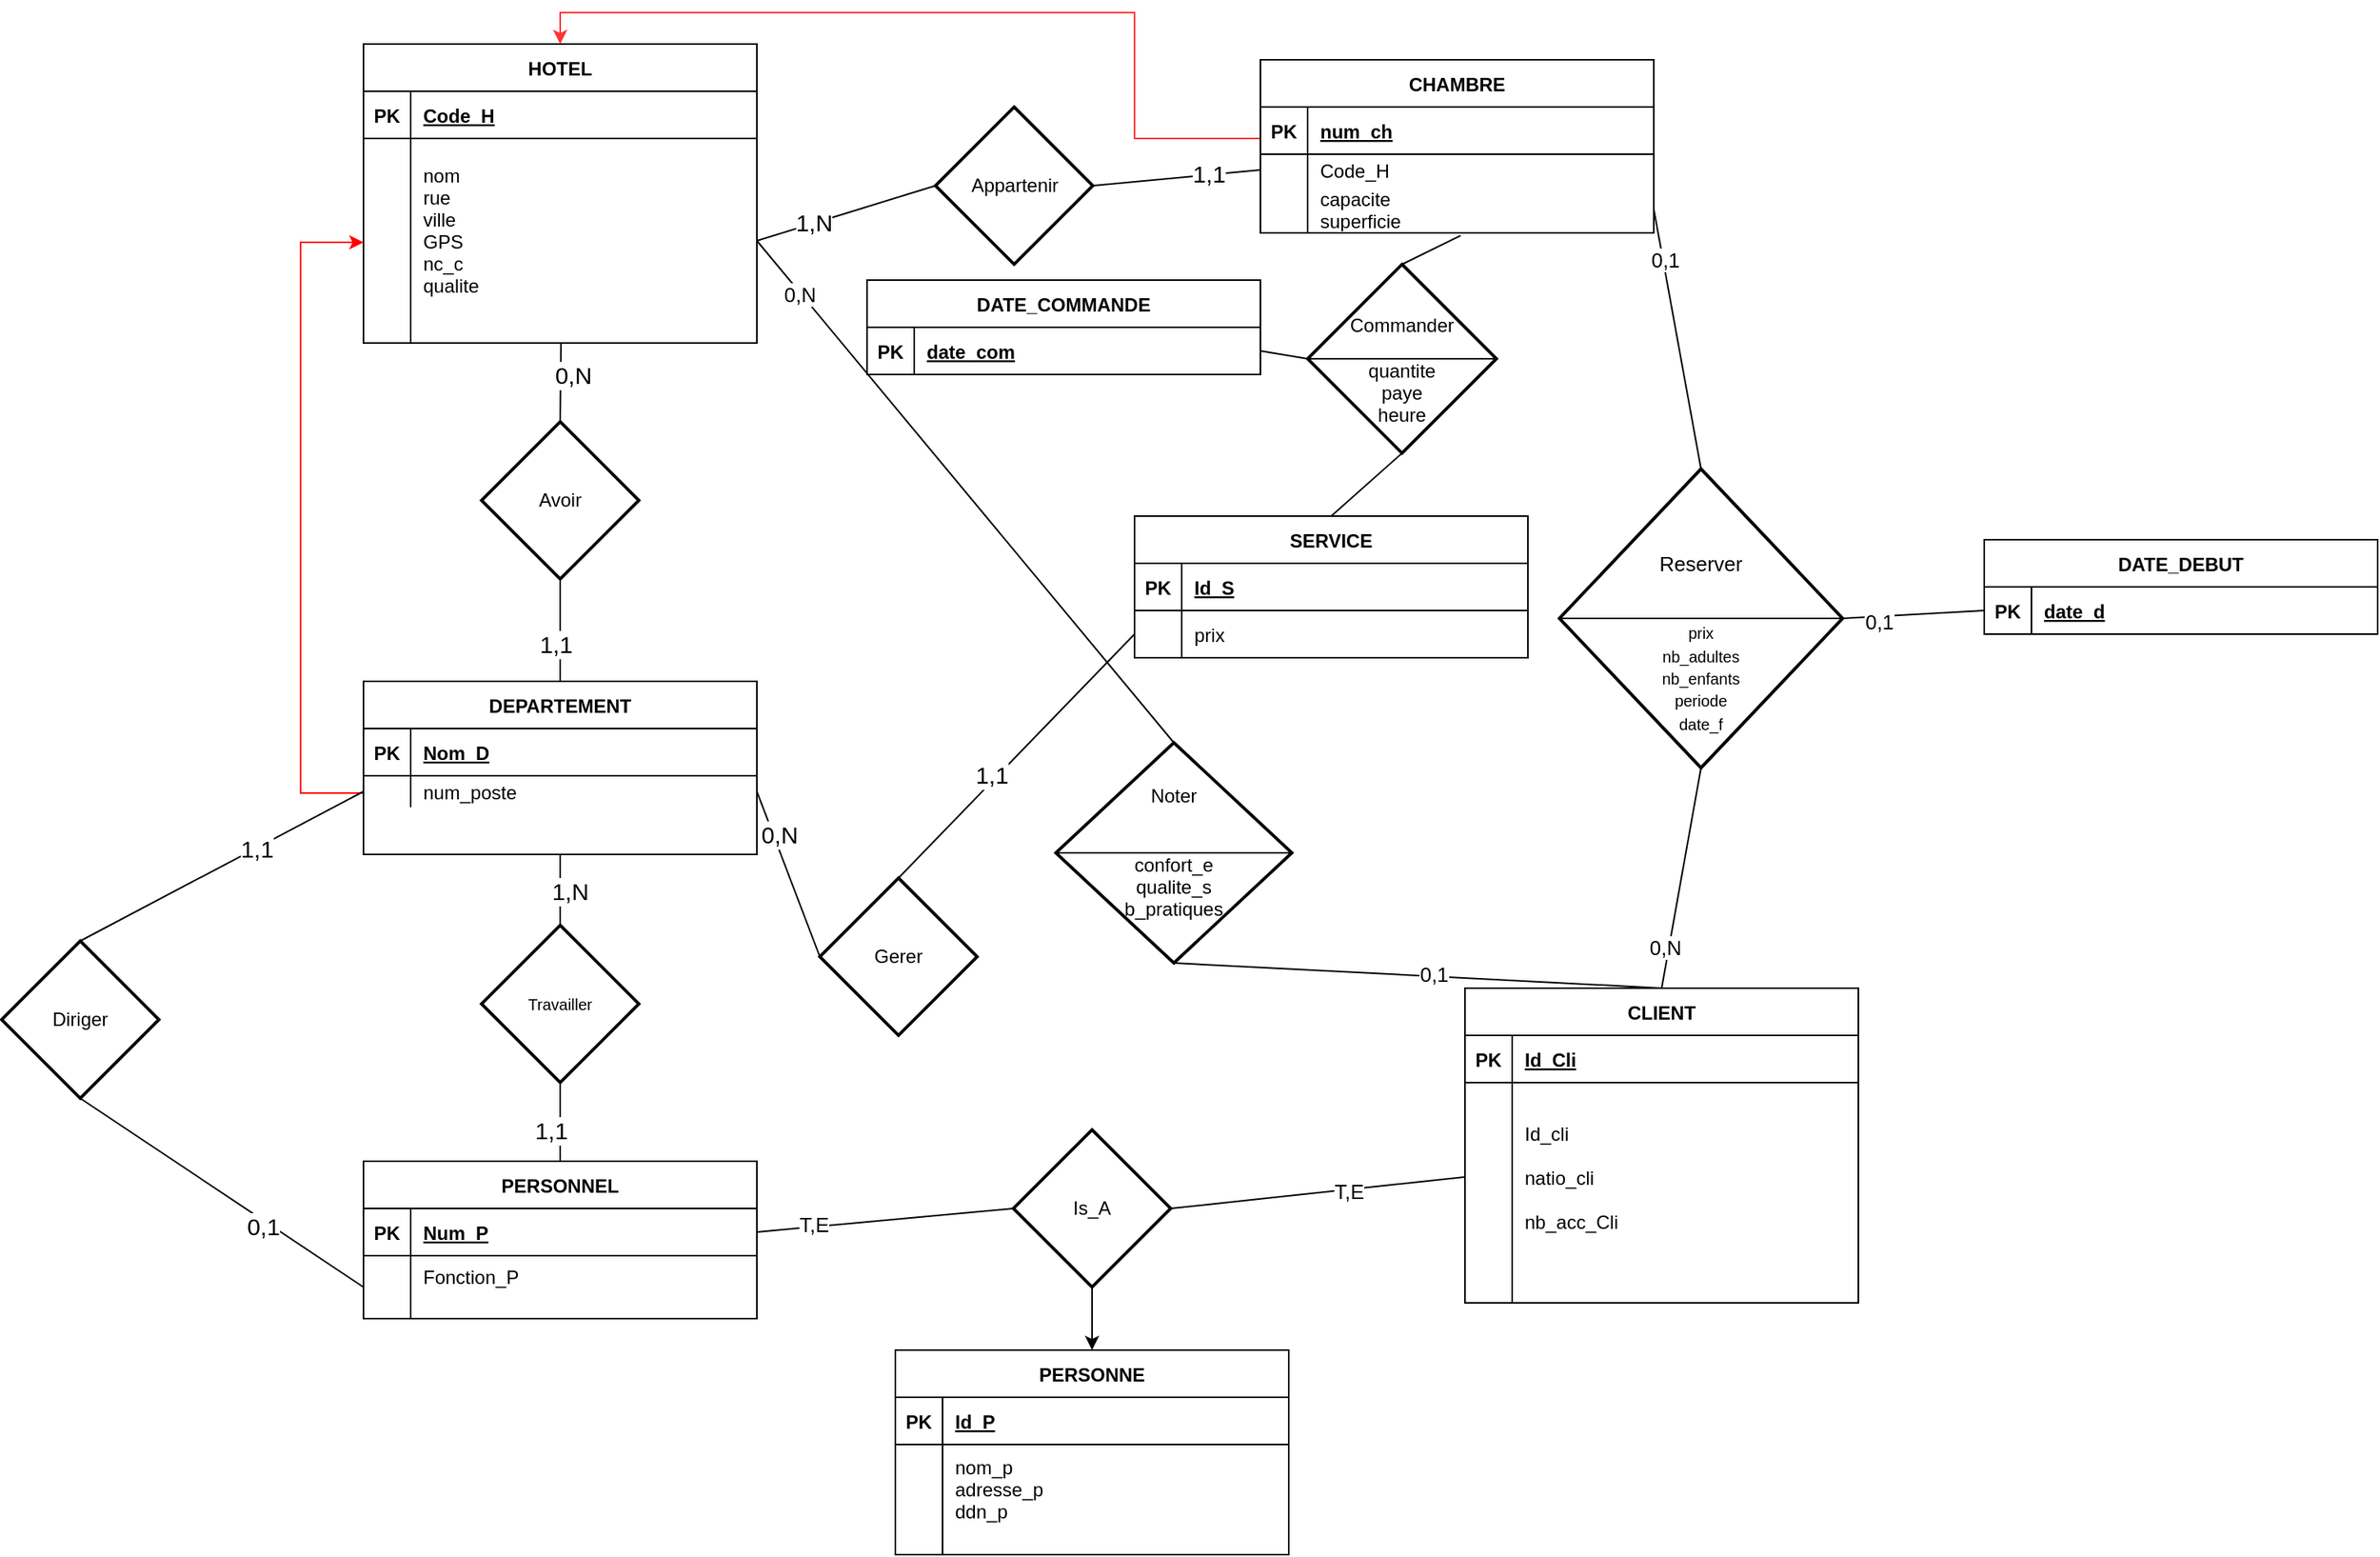 <mxfile version="22.1.3" type="github">
  <diagram name="Page-1" id="8zFh8N0dXSdFzpwfQywQ">
    <mxGraphModel dx="1574" dy="401" grid="1" gridSize="10" guides="1" tooltips="1" connect="1" arrows="1" fold="1" page="1" pageScale="1" pageWidth="827" pageHeight="1169" background="#FFFFFF" math="0" shadow="0">
      <root>
        <mxCell id="0" />
        <mxCell id="1" parent="0" />
        <mxCell id="OYuYef5FI9lCqOR2c31m-23" value="HOTEL" style="shape=table;startSize=30;container=1;collapsible=1;childLayout=tableLayout;fixedRows=1;rowLines=0;fontStyle=1;align=center;resizeLast=1;" parent="1" vertex="1">
          <mxGeometry y="70" width="250" height="190" as="geometry" />
        </mxCell>
        <mxCell id="OYuYef5FI9lCqOR2c31m-24" value="" style="shape=partialRectangle;collapsible=0;dropTarget=0;pointerEvents=0;fillColor=none;points=[[0,0.5],[1,0.5]];portConstraint=eastwest;top=0;left=0;right=0;bottom=1;" parent="OYuYef5FI9lCqOR2c31m-23" vertex="1">
          <mxGeometry y="30" width="250" height="30" as="geometry" />
        </mxCell>
        <mxCell id="OYuYef5FI9lCqOR2c31m-25" value="PK" style="shape=partialRectangle;overflow=hidden;connectable=0;fillColor=none;top=0;left=0;bottom=0;right=0;fontStyle=1;" parent="OYuYef5FI9lCqOR2c31m-24" vertex="1">
          <mxGeometry width="30" height="30" as="geometry">
            <mxRectangle width="30" height="30" as="alternateBounds" />
          </mxGeometry>
        </mxCell>
        <mxCell id="OYuYef5FI9lCqOR2c31m-26" value="Code_H" style="shape=partialRectangle;overflow=hidden;connectable=0;fillColor=none;top=0;left=0;bottom=0;right=0;align=left;spacingLeft=6;fontStyle=5;" parent="OYuYef5FI9lCqOR2c31m-24" vertex="1">
          <mxGeometry x="30" width="220" height="30" as="geometry">
            <mxRectangle width="220" height="30" as="alternateBounds" />
          </mxGeometry>
        </mxCell>
        <mxCell id="OYuYef5FI9lCqOR2c31m-27" value="" style="shape=partialRectangle;collapsible=0;dropTarget=0;pointerEvents=0;fillColor=none;points=[[0,0.5],[1,0.5]];portConstraint=eastwest;top=0;left=0;right=0;bottom=0;" parent="OYuYef5FI9lCqOR2c31m-23" vertex="1">
          <mxGeometry y="60" width="250" height="130" as="geometry" />
        </mxCell>
        <mxCell id="OYuYef5FI9lCqOR2c31m-28" value="" style="shape=partialRectangle;overflow=hidden;connectable=0;fillColor=none;top=0;left=0;bottom=0;right=0;" parent="OYuYef5FI9lCqOR2c31m-27" vertex="1">
          <mxGeometry width="30" height="130" as="geometry">
            <mxRectangle width="30" height="130" as="alternateBounds" />
          </mxGeometry>
        </mxCell>
        <mxCell id="OYuYef5FI9lCqOR2c31m-29" value="nom&#xa;rue&#xa;ville&#xa;GPS&#xa;nc_c&#xa;qualite&#xa;" style="shape=partialRectangle;overflow=hidden;connectable=0;fillColor=none;top=0;left=0;bottom=0;right=0;align=left;spacingLeft=6;" parent="OYuYef5FI9lCqOR2c31m-27" vertex="1">
          <mxGeometry x="30" width="220" height="130" as="geometry">
            <mxRectangle width="220" height="130" as="alternateBounds" />
          </mxGeometry>
        </mxCell>
        <mxCell id="_BZN1aDbOm-jzE_d8aBN-61" style="edgeStyle=orthogonalEdgeStyle;rounded=0;orthogonalLoop=1;jettySize=auto;html=1;entryX=0;entryY=0.5;entryDx=0;entryDy=0;exitX=0;exitY=0.5;exitDx=0;exitDy=0;strokeColor=#FF0000;" parent="1" source="_BZN1aDbOm-jzE_d8aBN-6" target="OYuYef5FI9lCqOR2c31m-27" edge="1">
          <mxGeometry relative="1" as="geometry">
            <mxPoint x="-80" y="460" as="sourcePoint" />
            <Array as="points">
              <mxPoint x="-40" y="546" />
              <mxPoint x="-40" y="196" />
            </Array>
          </mxGeometry>
        </mxCell>
        <mxCell id="_BZN1aDbOm-jzE_d8aBN-2" value="DEPARTEMENT" style="shape=table;startSize=30;container=1;collapsible=1;childLayout=tableLayout;fixedRows=1;rowLines=0;fontStyle=1;align=center;resizeLast=1;" parent="1" vertex="1">
          <mxGeometry y="475" width="250" height="110" as="geometry" />
        </mxCell>
        <mxCell id="_BZN1aDbOm-jzE_d8aBN-3" value="" style="shape=partialRectangle;collapsible=0;dropTarget=0;pointerEvents=0;fillColor=none;points=[[0,0.5],[1,0.5]];portConstraint=eastwest;top=0;left=0;right=0;bottom=1;" parent="_BZN1aDbOm-jzE_d8aBN-2" vertex="1">
          <mxGeometry y="30" width="250" height="30" as="geometry" />
        </mxCell>
        <mxCell id="_BZN1aDbOm-jzE_d8aBN-4" value="PK" style="shape=partialRectangle;overflow=hidden;connectable=0;fillColor=none;top=0;left=0;bottom=0;right=0;fontStyle=1;" parent="_BZN1aDbOm-jzE_d8aBN-3" vertex="1">
          <mxGeometry width="30" height="30" as="geometry">
            <mxRectangle width="30" height="30" as="alternateBounds" />
          </mxGeometry>
        </mxCell>
        <mxCell id="_BZN1aDbOm-jzE_d8aBN-5" value="Nom_D" style="shape=partialRectangle;overflow=hidden;connectable=0;fillColor=none;top=0;left=0;bottom=0;right=0;align=left;spacingLeft=6;fontStyle=5;" parent="_BZN1aDbOm-jzE_d8aBN-3" vertex="1">
          <mxGeometry x="30" width="220" height="30" as="geometry">
            <mxRectangle width="220" height="30" as="alternateBounds" />
          </mxGeometry>
        </mxCell>
        <mxCell id="_BZN1aDbOm-jzE_d8aBN-6" value="" style="shape=partialRectangle;collapsible=0;dropTarget=0;pointerEvents=0;fillColor=none;points=[[0,0.5],[1,0.5]];portConstraint=eastwest;top=0;left=0;right=0;bottom=0;" parent="_BZN1aDbOm-jzE_d8aBN-2" vertex="1">
          <mxGeometry y="60" width="250" height="20" as="geometry" />
        </mxCell>
        <mxCell id="_BZN1aDbOm-jzE_d8aBN-7" value="" style="shape=partialRectangle;overflow=hidden;connectable=0;fillColor=none;top=0;left=0;bottom=0;right=0;" parent="_BZN1aDbOm-jzE_d8aBN-6" vertex="1">
          <mxGeometry width="30" height="20" as="geometry">
            <mxRectangle width="30" height="20" as="alternateBounds" />
          </mxGeometry>
        </mxCell>
        <mxCell id="_BZN1aDbOm-jzE_d8aBN-8" value="num_poste" style="shape=partialRectangle;overflow=hidden;connectable=0;fillColor=none;top=0;left=0;bottom=0;right=0;align=left;spacingLeft=6;" parent="_BZN1aDbOm-jzE_d8aBN-6" vertex="1">
          <mxGeometry x="30" width="220" height="20" as="geometry">
            <mxRectangle width="220" height="20" as="alternateBounds" />
          </mxGeometry>
        </mxCell>
        <mxCell id="_BZN1aDbOm-jzE_d8aBN-9" value="PERSONNEL" style="shape=table;startSize=30;container=1;collapsible=1;childLayout=tableLayout;fixedRows=1;rowLines=0;fontStyle=1;align=center;resizeLast=1;" parent="1" vertex="1">
          <mxGeometry y="780" width="250" height="100" as="geometry" />
        </mxCell>
        <mxCell id="_BZN1aDbOm-jzE_d8aBN-10" value="" style="shape=partialRectangle;collapsible=0;dropTarget=0;pointerEvents=0;fillColor=none;points=[[0,0.5],[1,0.5]];portConstraint=eastwest;top=0;left=0;right=0;bottom=1;" parent="_BZN1aDbOm-jzE_d8aBN-9" vertex="1">
          <mxGeometry y="30" width="250" height="30" as="geometry" />
        </mxCell>
        <mxCell id="_BZN1aDbOm-jzE_d8aBN-11" value="PK" style="shape=partialRectangle;overflow=hidden;connectable=0;fillColor=none;top=0;left=0;bottom=0;right=0;fontStyle=1;" parent="_BZN1aDbOm-jzE_d8aBN-10" vertex="1">
          <mxGeometry width="30" height="30" as="geometry">
            <mxRectangle width="30" height="30" as="alternateBounds" />
          </mxGeometry>
        </mxCell>
        <mxCell id="_BZN1aDbOm-jzE_d8aBN-12" value="Num_P" style="shape=partialRectangle;overflow=hidden;connectable=0;fillColor=none;top=0;left=0;bottom=0;right=0;align=left;spacingLeft=6;fontStyle=5;" parent="_BZN1aDbOm-jzE_d8aBN-10" vertex="1">
          <mxGeometry x="30" width="220" height="30" as="geometry">
            <mxRectangle width="220" height="30" as="alternateBounds" />
          </mxGeometry>
        </mxCell>
        <mxCell id="_BZN1aDbOm-jzE_d8aBN-13" value="" style="shape=partialRectangle;collapsible=0;dropTarget=0;pointerEvents=0;fillColor=none;points=[[0,0.5],[1,0.5]];portConstraint=eastwest;top=0;left=0;right=0;bottom=0;" parent="_BZN1aDbOm-jzE_d8aBN-9" vertex="1">
          <mxGeometry y="60" width="250" height="40" as="geometry" />
        </mxCell>
        <mxCell id="_BZN1aDbOm-jzE_d8aBN-14" value="" style="shape=partialRectangle;overflow=hidden;connectable=0;fillColor=none;top=0;left=0;bottom=0;right=0;" parent="_BZN1aDbOm-jzE_d8aBN-13" vertex="1">
          <mxGeometry width="30" height="40" as="geometry">
            <mxRectangle width="30" height="40" as="alternateBounds" />
          </mxGeometry>
        </mxCell>
        <mxCell id="_BZN1aDbOm-jzE_d8aBN-15" value="Fonction_P&#xa;" style="shape=partialRectangle;overflow=hidden;connectable=0;fillColor=none;top=0;left=0;bottom=0;right=0;align=left;spacingLeft=6;" parent="_BZN1aDbOm-jzE_d8aBN-13" vertex="1">
          <mxGeometry x="30" width="220" height="40" as="geometry">
            <mxRectangle width="220" height="40" as="alternateBounds" />
          </mxGeometry>
        </mxCell>
        <mxCell id="_BZN1aDbOm-jzE_d8aBN-16" value="SERVICE" style="shape=table;startSize=30;container=1;collapsible=1;childLayout=tableLayout;fixedRows=1;rowLines=0;fontStyle=1;align=center;resizeLast=1;" parent="1" vertex="1">
          <mxGeometry x="490" y="370" width="250" height="90" as="geometry" />
        </mxCell>
        <mxCell id="_BZN1aDbOm-jzE_d8aBN-17" value="" style="shape=partialRectangle;collapsible=0;dropTarget=0;pointerEvents=0;fillColor=none;points=[[0,0.5],[1,0.5]];portConstraint=eastwest;top=0;left=0;right=0;bottom=1;" parent="_BZN1aDbOm-jzE_d8aBN-16" vertex="1">
          <mxGeometry y="30" width="250" height="30" as="geometry" />
        </mxCell>
        <mxCell id="_BZN1aDbOm-jzE_d8aBN-18" value="PK" style="shape=partialRectangle;overflow=hidden;connectable=0;fillColor=none;top=0;left=0;bottom=0;right=0;fontStyle=1;" parent="_BZN1aDbOm-jzE_d8aBN-17" vertex="1">
          <mxGeometry width="30" height="30" as="geometry">
            <mxRectangle width="30" height="30" as="alternateBounds" />
          </mxGeometry>
        </mxCell>
        <mxCell id="_BZN1aDbOm-jzE_d8aBN-19" value="Id_S" style="shape=partialRectangle;overflow=hidden;connectable=0;fillColor=none;top=0;left=0;bottom=0;right=0;align=left;spacingLeft=6;fontStyle=5;" parent="_BZN1aDbOm-jzE_d8aBN-17" vertex="1">
          <mxGeometry x="30" width="220" height="30" as="geometry">
            <mxRectangle width="220" height="30" as="alternateBounds" />
          </mxGeometry>
        </mxCell>
        <mxCell id="_BZN1aDbOm-jzE_d8aBN-20" value="" style="shape=partialRectangle;collapsible=0;dropTarget=0;pointerEvents=0;fillColor=none;points=[[0,0.5],[1,0.5]];portConstraint=eastwest;top=0;left=0;right=0;bottom=0;" parent="_BZN1aDbOm-jzE_d8aBN-16" vertex="1">
          <mxGeometry y="60" width="250" height="30" as="geometry" />
        </mxCell>
        <mxCell id="_BZN1aDbOm-jzE_d8aBN-21" value="" style="shape=partialRectangle;overflow=hidden;connectable=0;fillColor=none;top=0;left=0;bottom=0;right=0;" parent="_BZN1aDbOm-jzE_d8aBN-20" vertex="1">
          <mxGeometry width="30" height="30" as="geometry">
            <mxRectangle width="30" height="30" as="alternateBounds" />
          </mxGeometry>
        </mxCell>
        <mxCell id="_BZN1aDbOm-jzE_d8aBN-22" value="prix" style="shape=partialRectangle;overflow=hidden;connectable=0;fillColor=none;top=0;left=0;bottom=0;right=0;align=left;spacingLeft=6;" parent="_BZN1aDbOm-jzE_d8aBN-20" vertex="1">
          <mxGeometry x="30" width="220" height="30" as="geometry">
            <mxRectangle width="220" height="30" as="alternateBounds" />
          </mxGeometry>
        </mxCell>
        <mxCell id="_BZN1aDbOm-jzE_d8aBN-25" value="PERSONNE" style="shape=table;startSize=30;container=1;collapsible=1;childLayout=tableLayout;fixedRows=1;rowLines=0;fontStyle=1;align=center;resizeLast=1;" parent="1" vertex="1">
          <mxGeometry x="338" y="900" width="250" height="130" as="geometry" />
        </mxCell>
        <mxCell id="_BZN1aDbOm-jzE_d8aBN-26" value="" style="shape=partialRectangle;collapsible=0;dropTarget=0;pointerEvents=0;fillColor=none;points=[[0,0.5],[1,0.5]];portConstraint=eastwest;top=0;left=0;right=0;bottom=1;" parent="_BZN1aDbOm-jzE_d8aBN-25" vertex="1">
          <mxGeometry y="30" width="250" height="30" as="geometry" />
        </mxCell>
        <mxCell id="_BZN1aDbOm-jzE_d8aBN-27" value="PK" style="shape=partialRectangle;overflow=hidden;connectable=0;fillColor=none;top=0;left=0;bottom=0;right=0;fontStyle=1;" parent="_BZN1aDbOm-jzE_d8aBN-26" vertex="1">
          <mxGeometry width="30" height="30" as="geometry">
            <mxRectangle width="30" height="30" as="alternateBounds" />
          </mxGeometry>
        </mxCell>
        <mxCell id="_BZN1aDbOm-jzE_d8aBN-28" value="Id_P" style="shape=partialRectangle;overflow=hidden;connectable=0;fillColor=none;top=0;left=0;bottom=0;right=0;align=left;spacingLeft=6;fontStyle=5;" parent="_BZN1aDbOm-jzE_d8aBN-26" vertex="1">
          <mxGeometry x="30" width="220" height="30" as="geometry">
            <mxRectangle width="220" height="30" as="alternateBounds" />
          </mxGeometry>
        </mxCell>
        <mxCell id="_BZN1aDbOm-jzE_d8aBN-29" value="" style="shape=partialRectangle;collapsible=0;dropTarget=0;pointerEvents=0;fillColor=none;points=[[0,0.5],[1,0.5]];portConstraint=eastwest;top=0;left=0;right=0;bottom=0;" parent="_BZN1aDbOm-jzE_d8aBN-25" vertex="1">
          <mxGeometry y="60" width="250" height="70" as="geometry" />
        </mxCell>
        <mxCell id="_BZN1aDbOm-jzE_d8aBN-30" value="" style="shape=partialRectangle;overflow=hidden;connectable=0;fillColor=none;top=0;left=0;bottom=0;right=0;" parent="_BZN1aDbOm-jzE_d8aBN-29" vertex="1">
          <mxGeometry width="30" height="70" as="geometry">
            <mxRectangle width="30" height="70" as="alternateBounds" />
          </mxGeometry>
        </mxCell>
        <mxCell id="_BZN1aDbOm-jzE_d8aBN-31" value="nom_p&#xa;adresse_p&#xa;ddn_p&#xa;" style="shape=partialRectangle;overflow=hidden;connectable=0;fillColor=none;top=0;left=0;bottom=0;right=0;align=left;spacingLeft=6;" parent="_BZN1aDbOm-jzE_d8aBN-29" vertex="1">
          <mxGeometry x="30" width="220" height="70" as="geometry">
            <mxRectangle width="220" height="70" as="alternateBounds" />
          </mxGeometry>
        </mxCell>
        <mxCell id="OYuYef5FI9lCqOR2c31m-13" value="CLIENT" style="shape=table;startSize=30;container=1;collapsible=1;childLayout=tableLayout;fixedRows=1;rowLines=0;fontStyle=1;align=center;resizeLast=1;" parent="1" vertex="1">
          <mxGeometry x="700" y="670" width="250" height="200" as="geometry" />
        </mxCell>
        <mxCell id="OYuYef5FI9lCqOR2c31m-14" value="" style="shape=partialRectangle;collapsible=0;dropTarget=0;pointerEvents=0;fillColor=none;points=[[0,0.5],[1,0.5]];portConstraint=eastwest;top=0;left=0;right=0;bottom=1;" parent="OYuYef5FI9lCqOR2c31m-13" vertex="1">
          <mxGeometry y="30" width="250" height="30" as="geometry" />
        </mxCell>
        <mxCell id="OYuYef5FI9lCqOR2c31m-15" value="PK" style="shape=partialRectangle;overflow=hidden;connectable=0;fillColor=none;top=0;left=0;bottom=0;right=0;fontStyle=1;" parent="OYuYef5FI9lCqOR2c31m-14" vertex="1">
          <mxGeometry width="30" height="30" as="geometry">
            <mxRectangle width="30" height="30" as="alternateBounds" />
          </mxGeometry>
        </mxCell>
        <mxCell id="OYuYef5FI9lCqOR2c31m-16" value="Id_Cli" style="shape=partialRectangle;overflow=hidden;connectable=0;fillColor=none;top=0;left=0;bottom=0;right=0;align=left;spacingLeft=6;fontStyle=5;" parent="OYuYef5FI9lCqOR2c31m-14" vertex="1">
          <mxGeometry x="30" width="220" height="30" as="geometry">
            <mxRectangle width="220" height="30" as="alternateBounds" />
          </mxGeometry>
        </mxCell>
        <mxCell id="OYuYef5FI9lCqOR2c31m-17" value="" style="shape=partialRectangle;collapsible=0;dropTarget=0;pointerEvents=0;fillColor=none;points=[[0,0.5],[1,0.5]];portConstraint=eastwest;top=0;left=0;right=0;bottom=0;" parent="OYuYef5FI9lCqOR2c31m-13" vertex="1">
          <mxGeometry y="60" width="250" height="120" as="geometry" />
        </mxCell>
        <mxCell id="OYuYef5FI9lCqOR2c31m-18" value="" style="shape=partialRectangle;overflow=hidden;connectable=0;fillColor=none;top=0;left=0;bottom=0;right=0;" parent="OYuYef5FI9lCqOR2c31m-17" vertex="1">
          <mxGeometry width="30" height="120" as="geometry">
            <mxRectangle width="30" height="120" as="alternateBounds" />
          </mxGeometry>
        </mxCell>
        <mxCell id="OYuYef5FI9lCqOR2c31m-19" value="Id_cli&#xa;&#xa;natio_cli&#xa;&#xa;nb_acc_Cli" style="shape=partialRectangle;overflow=hidden;connectable=0;fillColor=none;top=0;left=0;bottom=0;right=0;align=left;spacingLeft=6;" parent="OYuYef5FI9lCqOR2c31m-17" vertex="1">
          <mxGeometry x="30" width="220" height="120" as="geometry">
            <mxRectangle width="220" height="120" as="alternateBounds" />
          </mxGeometry>
        </mxCell>
        <mxCell id="OYuYef5FI9lCqOR2c31m-20" value="" style="shape=partialRectangle;collapsible=0;dropTarget=0;pointerEvents=0;fillColor=none;points=[[0,0.5],[1,0.5]];portConstraint=eastwest;top=0;left=0;right=0;bottom=0;" parent="OYuYef5FI9lCqOR2c31m-13" vertex="1">
          <mxGeometry y="180" width="250" height="20" as="geometry" />
        </mxCell>
        <mxCell id="OYuYef5FI9lCqOR2c31m-21" value="" style="shape=partialRectangle;overflow=hidden;connectable=0;fillColor=none;top=0;left=0;bottom=0;right=0;" parent="OYuYef5FI9lCqOR2c31m-20" vertex="1">
          <mxGeometry width="30" height="20" as="geometry">
            <mxRectangle width="30" height="20" as="alternateBounds" />
          </mxGeometry>
        </mxCell>
        <mxCell id="OYuYef5FI9lCqOR2c31m-22" value="" style="shape=partialRectangle;overflow=hidden;connectable=0;fillColor=none;top=0;left=0;bottom=0;right=0;align=left;spacingLeft=6;" parent="OYuYef5FI9lCqOR2c31m-20" vertex="1">
          <mxGeometry x="30" width="220" height="20" as="geometry">
            <mxRectangle width="220" height="20" as="alternateBounds" />
          </mxGeometry>
        </mxCell>
        <mxCell id="_BZN1aDbOm-jzE_d8aBN-56" style="edgeStyle=orthogonalEdgeStyle;rounded=0;orthogonalLoop=1;jettySize=auto;html=1;entryX=0.5;entryY=0;entryDx=0;entryDy=0;strokeColor=#FF3333;" parent="1" source="OYuYef5FI9lCqOR2c31m-3" target="OYuYef5FI9lCqOR2c31m-23" edge="1">
          <mxGeometry relative="1" as="geometry">
            <Array as="points">
              <mxPoint x="490" y="130" />
              <mxPoint x="490" y="50" />
              <mxPoint x="125" y="50" />
            </Array>
          </mxGeometry>
        </mxCell>
        <mxCell id="OYuYef5FI9lCqOR2c31m-3" value="CHAMBRE" style="shape=table;startSize=30;container=1;collapsible=1;childLayout=tableLayout;fixedRows=1;rowLines=0;fontStyle=1;align=center;resizeLast=1;" parent="1" vertex="1">
          <mxGeometry x="570" y="80" width="250" height="110" as="geometry" />
        </mxCell>
        <mxCell id="OYuYef5FI9lCqOR2c31m-4" value="" style="shape=partialRectangle;collapsible=0;dropTarget=0;pointerEvents=0;fillColor=none;points=[[0,0.5],[1,0.5]];portConstraint=eastwest;top=0;left=0;right=0;bottom=1;" parent="OYuYef5FI9lCqOR2c31m-3" vertex="1">
          <mxGeometry y="30" width="250" height="30" as="geometry" />
        </mxCell>
        <mxCell id="OYuYef5FI9lCqOR2c31m-5" value="PK" style="shape=partialRectangle;overflow=hidden;connectable=0;fillColor=none;top=0;left=0;bottom=0;right=0;fontStyle=1;" parent="OYuYef5FI9lCqOR2c31m-4" vertex="1">
          <mxGeometry width="30" height="30" as="geometry">
            <mxRectangle width="30" height="30" as="alternateBounds" />
          </mxGeometry>
        </mxCell>
        <mxCell id="OYuYef5FI9lCqOR2c31m-6" value="num_ch" style="shape=partialRectangle;overflow=hidden;connectable=0;fillColor=none;top=0;left=0;bottom=0;right=0;align=left;spacingLeft=6;fontStyle=5;" parent="OYuYef5FI9lCqOR2c31m-4" vertex="1">
          <mxGeometry x="30" width="220" height="30" as="geometry">
            <mxRectangle width="220" height="30" as="alternateBounds" />
          </mxGeometry>
        </mxCell>
        <mxCell id="OYuYef5FI9lCqOR2c31m-7" value="" style="shape=partialRectangle;collapsible=0;dropTarget=0;pointerEvents=0;fillColor=none;points=[[0,0.5],[1,0.5]];portConstraint=eastwest;top=0;left=0;right=0;bottom=0;" parent="OYuYef5FI9lCqOR2c31m-3" vertex="1">
          <mxGeometry y="60" width="250" height="20" as="geometry" />
        </mxCell>
        <mxCell id="OYuYef5FI9lCqOR2c31m-8" value="" style="shape=partialRectangle;overflow=hidden;connectable=0;fillColor=none;top=0;left=0;bottom=0;right=0;" parent="OYuYef5FI9lCqOR2c31m-7" vertex="1">
          <mxGeometry width="30" height="20" as="geometry">
            <mxRectangle width="30" height="20" as="alternateBounds" />
          </mxGeometry>
        </mxCell>
        <mxCell id="OYuYef5FI9lCqOR2c31m-9" value="Code_H" style="shape=partialRectangle;overflow=hidden;connectable=0;fillColor=none;top=0;left=0;bottom=0;right=0;align=left;spacingLeft=6;" parent="OYuYef5FI9lCqOR2c31m-7" vertex="1">
          <mxGeometry x="30" width="220" height="20" as="geometry">
            <mxRectangle width="220" height="20" as="alternateBounds" />
          </mxGeometry>
        </mxCell>
        <mxCell id="OYuYef5FI9lCqOR2c31m-10" value="" style="shape=partialRectangle;collapsible=0;dropTarget=0;pointerEvents=0;fillColor=none;points=[[0,0.5],[1,0.5]];portConstraint=eastwest;top=0;left=0;right=0;bottom=0;" parent="OYuYef5FI9lCqOR2c31m-3" vertex="1">
          <mxGeometry y="80" width="250" height="30" as="geometry" />
        </mxCell>
        <mxCell id="OYuYef5FI9lCqOR2c31m-11" value="" style="shape=partialRectangle;overflow=hidden;connectable=0;fillColor=none;top=0;left=0;bottom=0;right=0;" parent="OYuYef5FI9lCqOR2c31m-10" vertex="1">
          <mxGeometry width="30" height="30" as="geometry">
            <mxRectangle width="30" height="30" as="alternateBounds" />
          </mxGeometry>
        </mxCell>
        <mxCell id="OYuYef5FI9lCqOR2c31m-12" value="capacite&#xa;superficie&#xa;" style="shape=partialRectangle;overflow=hidden;connectable=0;fillColor=none;top=0;left=0;bottom=0;right=0;align=left;spacingLeft=6;" parent="OYuYef5FI9lCqOR2c31m-10" vertex="1">
          <mxGeometry x="30" width="220" height="30" as="geometry">
            <mxRectangle width="220" height="30" as="alternateBounds" />
          </mxGeometry>
        </mxCell>
        <mxCell id="_BZN1aDbOm-jzE_d8aBN-36" value="" style="endArrow=none;html=1;rounded=0;entryX=1;entryY=0.5;entryDx=0;entryDy=0;exitX=0;exitY=0.5;exitDx=0;exitDy=0;exitPerimeter=0;" parent="1" source="_BZN1aDbOm-jzE_d8aBN-46" target="_BZN1aDbOm-jzE_d8aBN-10" edge="1">
          <mxGeometry width="50" height="50" relative="1" as="geometry">
            <mxPoint x="950" y="480" as="sourcePoint" />
            <mxPoint x="790" y="260" as="targetPoint" />
            <Array as="points" />
          </mxGeometry>
        </mxCell>
        <mxCell id="JAYPc2fzWHW8Z4yqoVgX-15" value="&lt;span style=&quot;font-size: 13px;&quot;&gt;T,E&lt;/span&gt;" style="edgeLabel;html=1;align=center;verticalAlign=middle;resizable=0;points=[];" vertex="1" connectable="0" parent="_BZN1aDbOm-jzE_d8aBN-36">
          <mxGeometry x="0.553" y="-5" relative="1" as="geometry">
            <mxPoint y="3" as="offset" />
          </mxGeometry>
        </mxCell>
        <mxCell id="_BZN1aDbOm-jzE_d8aBN-38" value="&lt;font style=&quot;font-size: 10px;&quot;&gt;&lt;font style=&quot;font-size: 13px;&quot;&gt;&lt;br&gt;&lt;br&gt;Reserver&lt;/font&gt;&lt;br&gt;&lt;br&gt;&lt;span style=&quot;&quot;&gt;&lt;br&gt;prix&lt;/span&gt;&lt;br&gt;&lt;span style=&quot;&quot;&gt;nb_adultes&lt;/span&gt;&lt;br&gt;&lt;span style=&quot;&quot;&gt;nb_enfants&lt;/span&gt;&lt;br&gt;&lt;span style=&quot;&quot;&gt;periode&lt;br&gt;date_f&lt;br&gt;&lt;/span&gt;&lt;/font&gt;" style="strokeWidth=2;html=1;shape=mxgraph.flowchart.decision;whiteSpace=wrap;" parent="1" vertex="1">
          <mxGeometry x="760" y="340" width="180" height="190" as="geometry" />
        </mxCell>
        <mxCell id="_BZN1aDbOm-jzE_d8aBN-40" value="&lt;br&gt;Commander&lt;br&gt;&lt;br&gt;quantite&lt;br&gt;paye&lt;br&gt;heure" style="strokeWidth=2;html=1;shape=mxgraph.flowchart.decision;whiteSpace=wrap;" parent="1" vertex="1">
          <mxGeometry x="600" y="210" width="120" height="120" as="geometry" />
        </mxCell>
        <mxCell id="_BZN1aDbOm-jzE_d8aBN-41" value="Noter&lt;br&gt;&lt;br&gt;&lt;br&gt;confort_e&lt;br&gt;qualite_s&lt;br&gt;b_pratiques" style="strokeWidth=2;html=1;shape=mxgraph.flowchart.decision;whiteSpace=wrap;" parent="1" vertex="1">
          <mxGeometry x="440" y="514" width="150" height="140" as="geometry" />
        </mxCell>
        <mxCell id="_BZN1aDbOm-jzE_d8aBN-42" value="Avoir" style="strokeWidth=2;html=1;shape=mxgraph.flowchart.decision;whiteSpace=wrap;" parent="1" vertex="1">
          <mxGeometry x="75" y="310" width="100" height="100" as="geometry" />
        </mxCell>
        <mxCell id="_BZN1aDbOm-jzE_d8aBN-43" value="Gerer" style="strokeWidth=2;html=1;shape=mxgraph.flowchart.decision;whiteSpace=wrap;" parent="1" vertex="1">
          <mxGeometry x="290" y="600" width="100" height="100" as="geometry" />
        </mxCell>
        <mxCell id="_BZN1aDbOm-jzE_d8aBN-44" value="Diriger" style="strokeWidth=2;html=1;shape=mxgraph.flowchart.decision;whiteSpace=wrap;" parent="1" vertex="1">
          <mxGeometry x="-230" y="640" width="100" height="100" as="geometry" />
        </mxCell>
        <mxCell id="_BZN1aDbOm-jzE_d8aBN-45" value="&lt;font size=&quot;1&quot;&gt;Travailler&lt;/font&gt;" style="strokeWidth=2;html=1;shape=mxgraph.flowchart.decision;whiteSpace=wrap;" parent="1" vertex="1">
          <mxGeometry x="75" y="630" width="100" height="100" as="geometry" />
        </mxCell>
        <mxCell id="_BZN1aDbOm-jzE_d8aBN-46" value="Is_A" style="strokeWidth=2;html=1;shape=mxgraph.flowchart.decision;whiteSpace=wrap;" parent="1" vertex="1">
          <mxGeometry x="413" y="760" width="100" height="100" as="geometry" />
        </mxCell>
        <mxCell id="_BZN1aDbOm-jzE_d8aBN-39" value="Appartenir" style="strokeWidth=2;html=1;shape=mxgraph.flowchart.decision;whiteSpace=wrap;" parent="1" vertex="1">
          <mxGeometry x="363.5" y="110" width="100" height="100" as="geometry" />
        </mxCell>
        <mxCell id="_BZN1aDbOm-jzE_d8aBN-49" value="" style="endArrow=none;html=1;rounded=0;entryX=1;entryY=0.5;entryDx=0;entryDy=0;entryPerimeter=0;exitX=0;exitY=0.5;exitDx=0;exitDy=0;" parent="1" source="OYuYef5FI9lCqOR2c31m-7" target="_BZN1aDbOm-jzE_d8aBN-39" edge="1">
          <mxGeometry width="50" height="50" relative="1" as="geometry">
            <mxPoint x="520" y="-25" as="sourcePoint" />
            <mxPoint x="460" y="135" as="targetPoint" />
          </mxGeometry>
        </mxCell>
        <mxCell id="_BZN1aDbOm-jzE_d8aBN-51" value="&lt;font style=&quot;font-size: 15px;&quot;&gt;1,1&lt;/font&gt;" style="edgeLabel;html=1;align=center;verticalAlign=middle;resizable=0;points=[];" parent="_BZN1aDbOm-jzE_d8aBN-49" vertex="1" connectable="0">
          <mxGeometry x="-0.351" y="-1" relative="1" as="geometry">
            <mxPoint x="1" as="offset" />
          </mxGeometry>
        </mxCell>
        <mxCell id="_BZN1aDbOm-jzE_d8aBN-53" value="" style="endArrow=none;html=1;rounded=0;exitX=1;exitY=0.5;exitDx=0;exitDy=0;entryX=0;entryY=0.5;entryDx=0;entryDy=0;entryPerimeter=0;" parent="1" source="OYuYef5FI9lCqOR2c31m-27" target="_BZN1aDbOm-jzE_d8aBN-39" edge="1">
          <mxGeometry width="50" height="50" relative="1" as="geometry">
            <mxPoint x="280" y="70" as="sourcePoint" />
            <mxPoint x="390" y="190" as="targetPoint" />
          </mxGeometry>
        </mxCell>
        <mxCell id="_BZN1aDbOm-jzE_d8aBN-54" value="&lt;font style=&quot;font-size: 15px;&quot;&gt;1,N&lt;/font&gt;" style="edgeLabel;html=1;align=center;verticalAlign=middle;resizable=0;points=[];" parent="_BZN1aDbOm-jzE_d8aBN-53" vertex="1" connectable="0">
          <mxGeometry x="-0.363" y="1" relative="1" as="geometry">
            <mxPoint as="offset" />
          </mxGeometry>
        </mxCell>
        <mxCell id="_BZN1aDbOm-jzE_d8aBN-57" value="" style="endArrow=none;html=1;rounded=0;exitX=0.5;exitY=0;exitDx=0;exitDy=0;entryX=0.5;entryY=1;entryDx=0;entryDy=0;entryPerimeter=0;" parent="1" source="_BZN1aDbOm-jzE_d8aBN-2" target="_BZN1aDbOm-jzE_d8aBN-42" edge="1">
          <mxGeometry width="50" height="50" relative="1" as="geometry">
            <mxPoint x="370" y="580" as="sourcePoint" />
            <mxPoint x="420" y="530" as="targetPoint" />
          </mxGeometry>
        </mxCell>
        <mxCell id="_BZN1aDbOm-jzE_d8aBN-59" value="&lt;font style=&quot;font-size: 15px;&quot;&gt;1,1&lt;br&gt;&lt;/font&gt;" style="edgeLabel;html=1;align=center;verticalAlign=middle;resizable=0;points=[];" parent="_BZN1aDbOm-jzE_d8aBN-57" vertex="1" connectable="0">
          <mxGeometry x="-0.268" y="3" relative="1" as="geometry">
            <mxPoint as="offset" />
          </mxGeometry>
        </mxCell>
        <mxCell id="_BZN1aDbOm-jzE_d8aBN-58" value="" style="endArrow=none;html=1;rounded=0;exitX=0.5;exitY=0;exitDx=0;exitDy=0;entryX=0.502;entryY=1;entryDx=0;entryDy=0;entryPerimeter=0;exitPerimeter=0;" parent="1" source="_BZN1aDbOm-jzE_d8aBN-42" target="OYuYef5FI9lCqOR2c31m-27" edge="1">
          <mxGeometry width="50" height="50" relative="1" as="geometry">
            <mxPoint x="135" y="485" as="sourcePoint" />
            <mxPoint x="135" y="420" as="targetPoint" />
          </mxGeometry>
        </mxCell>
        <mxCell id="_BZN1aDbOm-jzE_d8aBN-60" value="&lt;font style=&quot;font-size: 15px;&quot;&gt;0,N&lt;/font&gt;" style="edgeLabel;html=1;align=center;verticalAlign=middle;resizable=0;points=[];" parent="_BZN1aDbOm-jzE_d8aBN-58" vertex="1" connectable="0">
          <mxGeometry x="0.203" y="-7" relative="1" as="geometry">
            <mxPoint as="offset" />
          </mxGeometry>
        </mxCell>
        <mxCell id="_BZN1aDbOm-jzE_d8aBN-62" value="" style="endArrow=none;html=1;rounded=0;entryX=0.5;entryY=0;entryDx=0;entryDy=0;entryPerimeter=0;exitX=0.5;exitY=1;exitDx=0;exitDy=0;" parent="1" source="_BZN1aDbOm-jzE_d8aBN-2" target="_BZN1aDbOm-jzE_d8aBN-45" edge="1">
          <mxGeometry width="50" height="50" relative="1" as="geometry">
            <mxPoint x="370" y="570" as="sourcePoint" />
            <mxPoint x="420" y="520" as="targetPoint" />
          </mxGeometry>
        </mxCell>
        <mxCell id="_BZN1aDbOm-jzE_d8aBN-64" value="&lt;font style=&quot;font-size: 15px;&quot;&gt;1,N&lt;/font&gt;" style="edgeLabel;html=1;align=center;verticalAlign=middle;resizable=0;points=[];" parent="_BZN1aDbOm-jzE_d8aBN-62" vertex="1" connectable="0">
          <mxGeometry x="0.04" y="6" relative="1" as="geometry">
            <mxPoint y="-1" as="offset" />
          </mxGeometry>
        </mxCell>
        <mxCell id="_BZN1aDbOm-jzE_d8aBN-63" value="" style="endArrow=none;html=1;rounded=0;entryX=0.5;entryY=0;entryDx=0;entryDy=0;exitX=0.5;exitY=1;exitDx=0;exitDy=0;exitPerimeter=0;" parent="1" source="_BZN1aDbOm-jzE_d8aBN-45" target="_BZN1aDbOm-jzE_d8aBN-9" edge="1">
          <mxGeometry width="50" height="50" relative="1" as="geometry">
            <mxPoint x="135" y="595" as="sourcePoint" />
            <mxPoint x="135" y="640" as="targetPoint" />
          </mxGeometry>
        </mxCell>
        <mxCell id="_BZN1aDbOm-jzE_d8aBN-65" value="&lt;font style=&quot;font-size: 15px;&quot;&gt;1,1&lt;/font&gt;" style="edgeLabel;html=1;align=center;verticalAlign=middle;resizable=0;points=[];" parent="_BZN1aDbOm-jzE_d8aBN-63" vertex="1" connectable="0">
          <mxGeometry x="0.152" y="-6" relative="1" as="geometry">
            <mxPoint y="1" as="offset" />
          </mxGeometry>
        </mxCell>
        <mxCell id="_BZN1aDbOm-jzE_d8aBN-66" value="" style="endArrow=none;html=1;rounded=0;entryX=0;entryY=0.5;entryDx=0;entryDy=0;exitX=0.5;exitY=1;exitDx=0;exitDy=0;exitPerimeter=0;" parent="1" source="_BZN1aDbOm-jzE_d8aBN-44" target="_BZN1aDbOm-jzE_d8aBN-13" edge="1">
          <mxGeometry width="50" height="50" relative="1" as="geometry">
            <mxPoint x="360" y="570" as="sourcePoint" />
            <mxPoint x="410" y="520" as="targetPoint" />
          </mxGeometry>
        </mxCell>
        <mxCell id="_BZN1aDbOm-jzE_d8aBN-69" value="&lt;font style=&quot;font-size: 15px;&quot;&gt;0,1&lt;br&gt;&lt;/font&gt;" style="edgeLabel;html=1;align=center;verticalAlign=middle;resizable=0;points=[];" parent="_BZN1aDbOm-jzE_d8aBN-66" vertex="1" connectable="0">
          <mxGeometry x="0.297" y="-3" relative="1" as="geometry">
            <mxPoint x="1" as="offset" />
          </mxGeometry>
        </mxCell>
        <mxCell id="_BZN1aDbOm-jzE_d8aBN-67" value="" style="endArrow=none;html=1;rounded=0;entryX=0;entryY=0.5;entryDx=0;entryDy=0;exitX=0.5;exitY=0;exitDx=0;exitDy=0;exitPerimeter=0;" parent="1" source="_BZN1aDbOm-jzE_d8aBN-44" target="_BZN1aDbOm-jzE_d8aBN-6" edge="1">
          <mxGeometry width="50" height="50" relative="1" as="geometry">
            <mxPoint x="-170" y="750" as="sourcePoint" />
            <mxPoint x="10" y="870" as="targetPoint" />
          </mxGeometry>
        </mxCell>
        <mxCell id="_BZN1aDbOm-jzE_d8aBN-68" value="&lt;font style=&quot;font-size: 15px;&quot;&gt;1,1&lt;/font&gt;" style="edgeLabel;html=1;align=center;verticalAlign=middle;resizable=0;points=[];" parent="_BZN1aDbOm-jzE_d8aBN-67" vertex="1" connectable="0">
          <mxGeometry x="0.258" y="-1" relative="1" as="geometry">
            <mxPoint x="-2" as="offset" />
          </mxGeometry>
        </mxCell>
        <mxCell id="_BZN1aDbOm-jzE_d8aBN-70" value="" style="endArrow=none;html=1;rounded=0;exitX=1;exitY=0.5;exitDx=0;exitDy=0;entryX=0;entryY=0.5;entryDx=0;entryDy=0;entryPerimeter=0;" parent="1" source="_BZN1aDbOm-jzE_d8aBN-6" target="_BZN1aDbOm-jzE_d8aBN-43" edge="1">
          <mxGeometry width="50" height="50" relative="1" as="geometry">
            <mxPoint x="360" y="720" as="sourcePoint" />
            <mxPoint x="410" y="670" as="targetPoint" />
          </mxGeometry>
        </mxCell>
        <mxCell id="_BZN1aDbOm-jzE_d8aBN-72" value="&lt;font style=&quot;font-size: 15px;&quot;&gt;0,N&lt;/font&gt;" style="edgeLabel;html=1;align=center;verticalAlign=middle;resizable=0;points=[];" parent="_BZN1aDbOm-jzE_d8aBN-70" vertex="1" connectable="0">
          <mxGeometry x="-0.478" y="2" relative="1" as="geometry">
            <mxPoint x="1" as="offset" />
          </mxGeometry>
        </mxCell>
        <mxCell id="_BZN1aDbOm-jzE_d8aBN-71" value="" style="endArrow=none;html=1;rounded=0;exitX=0;exitY=0.5;exitDx=0;exitDy=0;entryX=0.5;entryY=0;entryDx=0;entryDy=0;entryPerimeter=0;" parent="1" source="_BZN1aDbOm-jzE_d8aBN-20" target="_BZN1aDbOm-jzE_d8aBN-43" edge="1">
          <mxGeometry width="50" height="50" relative="1" as="geometry">
            <mxPoint x="260" y="555" as="sourcePoint" />
            <mxPoint x="390" y="540" as="targetPoint" />
          </mxGeometry>
        </mxCell>
        <mxCell id="_BZN1aDbOm-jzE_d8aBN-73" value="&lt;font style=&quot;font-size: 15px;&quot;&gt;1,1&lt;/font&gt;" style="edgeLabel;html=1;align=center;verticalAlign=middle;resizable=0;points=[];" parent="_BZN1aDbOm-jzE_d8aBN-71" vertex="1" connectable="0">
          <mxGeometry x="0.184" y="-4" relative="1" as="geometry">
            <mxPoint as="offset" />
          </mxGeometry>
        </mxCell>
        <mxCell id="_BZN1aDbOm-jzE_d8aBN-75" value="" style="endArrow=none;html=1;rounded=0;exitX=0;exitY=0.5;exitDx=0;exitDy=0;entryX=1;entryY=0.5;entryDx=0;entryDy=0;entryPerimeter=0;" parent="1" source="OYuYef5FI9lCqOR2c31m-17" target="_BZN1aDbOm-jzE_d8aBN-46" edge="1">
          <mxGeometry width="50" height="50" relative="1" as="geometry">
            <mxPoint x="360" y="760" as="sourcePoint" />
            <mxPoint x="410" y="710" as="targetPoint" />
          </mxGeometry>
        </mxCell>
        <mxCell id="_BZN1aDbOm-jzE_d8aBN-76" value="DATE_COMMANDE" style="shape=table;startSize=30;container=1;collapsible=1;childLayout=tableLayout;fixedRows=1;rowLines=0;fontStyle=1;align=center;resizeLast=1;" parent="1" vertex="1">
          <mxGeometry x="320" y="220" width="250" height="60" as="geometry" />
        </mxCell>
        <mxCell id="_BZN1aDbOm-jzE_d8aBN-77" value="" style="shape=partialRectangle;collapsible=0;dropTarget=0;pointerEvents=0;fillColor=none;points=[[0,0.5],[1,0.5]];portConstraint=eastwest;top=0;left=0;right=0;bottom=1;" parent="_BZN1aDbOm-jzE_d8aBN-76" vertex="1">
          <mxGeometry y="30" width="250" height="30" as="geometry" />
        </mxCell>
        <mxCell id="_BZN1aDbOm-jzE_d8aBN-78" value="PK" style="shape=partialRectangle;overflow=hidden;connectable=0;fillColor=none;top=0;left=0;bottom=0;right=0;fontStyle=1;" parent="_BZN1aDbOm-jzE_d8aBN-77" vertex="1">
          <mxGeometry width="30" height="30" as="geometry">
            <mxRectangle width="30" height="30" as="alternateBounds" />
          </mxGeometry>
        </mxCell>
        <mxCell id="_BZN1aDbOm-jzE_d8aBN-79" value="date_com" style="shape=partialRectangle;overflow=hidden;connectable=0;fillColor=none;top=0;left=0;bottom=0;right=0;align=left;spacingLeft=6;fontStyle=5;" parent="_BZN1aDbOm-jzE_d8aBN-77" vertex="1">
          <mxGeometry x="30" width="220" height="30" as="geometry">
            <mxRectangle width="220" height="30" as="alternateBounds" />
          </mxGeometry>
        </mxCell>
        <mxCell id="_BZN1aDbOm-jzE_d8aBN-90" value="DATE_DEBUT" style="shape=table;startSize=30;container=1;collapsible=1;childLayout=tableLayout;fixedRows=1;rowLines=0;fontStyle=1;align=center;resizeLast=1;" parent="1" vertex="1">
          <mxGeometry x="1030" y="385" width="250" height="60" as="geometry" />
        </mxCell>
        <mxCell id="_BZN1aDbOm-jzE_d8aBN-91" value="" style="shape=partialRectangle;collapsible=0;dropTarget=0;pointerEvents=0;fillColor=none;points=[[0,0.5],[1,0.5]];portConstraint=eastwest;top=0;left=0;right=0;bottom=1;" parent="_BZN1aDbOm-jzE_d8aBN-90" vertex="1">
          <mxGeometry y="30" width="250" height="30" as="geometry" />
        </mxCell>
        <mxCell id="_BZN1aDbOm-jzE_d8aBN-92" value="PK" style="shape=partialRectangle;overflow=hidden;connectable=0;fillColor=none;top=0;left=0;bottom=0;right=0;fontStyle=1;" parent="_BZN1aDbOm-jzE_d8aBN-91" vertex="1">
          <mxGeometry width="30" height="30" as="geometry">
            <mxRectangle width="30" height="30" as="alternateBounds" />
          </mxGeometry>
        </mxCell>
        <mxCell id="_BZN1aDbOm-jzE_d8aBN-93" value="date_d" style="shape=partialRectangle;overflow=hidden;connectable=0;fillColor=none;top=0;left=0;bottom=0;right=0;align=left;spacingLeft=6;fontStyle=5;" parent="_BZN1aDbOm-jzE_d8aBN-91" vertex="1">
          <mxGeometry x="30" width="220" height="30" as="geometry">
            <mxRectangle width="220" height="30" as="alternateBounds" />
          </mxGeometry>
        </mxCell>
        <mxCell id="_BZN1aDbOm-jzE_d8aBN-94" value="" style="endArrow=none;html=1;rounded=0;exitX=0.509;exitY=1.056;exitDx=0;exitDy=0;entryX=0.5;entryY=0;entryDx=0;entryDy=0;entryPerimeter=0;exitPerimeter=0;" parent="1" source="OYuYef5FI9lCqOR2c31m-10" target="_BZN1aDbOm-jzE_d8aBN-40" edge="1">
          <mxGeometry width="50" height="50" relative="1" as="geometry">
            <mxPoint x="360" y="480" as="sourcePoint" />
            <mxPoint x="410" y="430" as="targetPoint" />
          </mxGeometry>
        </mxCell>
        <mxCell id="_BZN1aDbOm-jzE_d8aBN-95" value="" style="endArrow=none;html=1;rounded=0;exitX=1;exitY=0.5;exitDx=0;exitDy=0;entryX=0;entryY=0.5;entryDx=0;entryDy=0;entryPerimeter=0;" parent="1" source="_BZN1aDbOm-jzE_d8aBN-77" target="_BZN1aDbOm-jzE_d8aBN-40" edge="1">
          <mxGeometry width="50" height="50" relative="1" as="geometry">
            <mxPoint x="320" y="390" as="sourcePoint" />
            <mxPoint x="370" y="340" as="targetPoint" />
          </mxGeometry>
        </mxCell>
        <mxCell id="_BZN1aDbOm-jzE_d8aBN-96" value="" style="endArrow=none;html=1;rounded=0;exitX=0.5;exitY=1;exitDx=0;exitDy=0;exitPerimeter=0;entryX=0.5;entryY=0;entryDx=0;entryDy=0;" parent="1" source="_BZN1aDbOm-jzE_d8aBN-40" target="_BZN1aDbOm-jzE_d8aBN-16" edge="1">
          <mxGeometry width="50" height="50" relative="1" as="geometry">
            <mxPoint x="320" y="390" as="sourcePoint" />
            <mxPoint x="370" y="340" as="targetPoint" />
          </mxGeometry>
        </mxCell>
        <mxCell id="_BZN1aDbOm-jzE_d8aBN-98" value="" style="endArrow=none;html=1;rounded=0;exitX=0;exitY=0.5;exitDx=0;exitDy=0;entryX=1;entryY=0.5;entryDx=0;entryDy=0;entryPerimeter=0;" parent="1" source="_BZN1aDbOm-jzE_d8aBN-91" target="_BZN1aDbOm-jzE_d8aBN-38" edge="1">
          <mxGeometry width="50" height="50" relative="1" as="geometry">
            <mxPoint x="320" y="790" as="sourcePoint" />
            <mxPoint x="370" y="740" as="targetPoint" />
          </mxGeometry>
        </mxCell>
        <mxCell id="JAYPc2fzWHW8Z4yqoVgX-11" value="&lt;span style=&quot;font-size: 13px;&quot;&gt;0,1&lt;br&gt;&lt;/span&gt;" style="edgeLabel;html=1;align=center;verticalAlign=middle;resizable=0;points=[];" vertex="1" connectable="0" parent="_BZN1aDbOm-jzE_d8aBN-98">
          <mxGeometry x="0.502" y="3" relative="1" as="geometry">
            <mxPoint as="offset" />
          </mxGeometry>
        </mxCell>
        <mxCell id="_BZN1aDbOm-jzE_d8aBN-99" value="" style="endArrow=none;html=1;rounded=0;entryX=0.5;entryY=1;entryDx=0;entryDy=0;entryPerimeter=0;exitX=0.5;exitY=0;exitDx=0;exitDy=0;" parent="1" source="OYuYef5FI9lCqOR2c31m-13" target="_BZN1aDbOm-jzE_d8aBN-38" edge="1">
          <mxGeometry width="50" height="50" relative="1" as="geometry">
            <mxPoint x="320" y="790" as="sourcePoint" />
            <mxPoint x="370" y="740" as="targetPoint" />
          </mxGeometry>
        </mxCell>
        <mxCell id="JAYPc2fzWHW8Z4yqoVgX-13" value="&lt;font style=&quot;font-size: 13px;&quot;&gt;0,N&lt;/font&gt;" style="edgeLabel;html=1;align=center;verticalAlign=middle;resizable=0;points=[];" vertex="1" connectable="0" parent="_BZN1aDbOm-jzE_d8aBN-99">
          <mxGeometry x="-0.629" y="3" relative="1" as="geometry">
            <mxPoint as="offset" />
          </mxGeometry>
        </mxCell>
        <mxCell id="_BZN1aDbOm-jzE_d8aBN-100" value="" style="endArrow=none;html=1;rounded=0;entryX=0.5;entryY=0;entryDx=0;entryDy=0;entryPerimeter=0;exitX=1;exitY=0.5;exitDx=0;exitDy=0;" parent="1" source="OYuYef5FI9lCqOR2c31m-10" target="_BZN1aDbOm-jzE_d8aBN-38" edge="1">
          <mxGeometry width="50" height="50" relative="1" as="geometry">
            <mxPoint x="730" y="450" as="sourcePoint" />
            <mxPoint x="370" y="740" as="targetPoint" />
            <Array as="points" />
          </mxGeometry>
        </mxCell>
        <mxCell id="JAYPc2fzWHW8Z4yqoVgX-10" value="&lt;font style=&quot;font-size: 13px;&quot;&gt;0,1&lt;/font&gt;" style="edgeLabel;html=1;align=center;verticalAlign=middle;resizable=0;points=[];" vertex="1" connectable="0" parent="_BZN1aDbOm-jzE_d8aBN-100">
          <mxGeometry x="-0.614" y="1" relative="1" as="geometry">
            <mxPoint as="offset" />
          </mxGeometry>
        </mxCell>
        <mxCell id="EN8pu2cue910TcdHk2F5-1" value="" style="endArrow=none;html=1;rounded=0;exitX=0;exitY=0.5;exitDx=0;exitDy=0;exitPerimeter=0;entryX=1;entryY=0.5;entryDx=0;entryDy=0;entryPerimeter=0;elbow=vertical;" parent="1" source="_BZN1aDbOm-jzE_d8aBN-38" target="_BZN1aDbOm-jzE_d8aBN-38" edge="1">
          <mxGeometry width="50" height="50" relative="1" as="geometry">
            <mxPoint x="790" y="480" as="sourcePoint" />
            <mxPoint x="840" y="430" as="targetPoint" />
          </mxGeometry>
        </mxCell>
        <mxCell id="EN8pu2cue910TcdHk2F5-2" value="" style="endArrow=none;html=1;rounded=0;entryX=1;entryY=0.5;entryDx=0;entryDy=0;entryPerimeter=0;exitX=0;exitY=0.5;exitDx=0;exitDy=0;exitPerimeter=0;" parent="1" source="_BZN1aDbOm-jzE_d8aBN-41" target="_BZN1aDbOm-jzE_d8aBN-41" edge="1">
          <mxGeometry width="50" height="50" relative="1" as="geometry">
            <mxPoint x="890" y="590" as="sourcePoint" />
            <mxPoint x="940" y="540" as="targetPoint" />
          </mxGeometry>
        </mxCell>
        <mxCell id="EN8pu2cue910TcdHk2F5-3" value="" style="endArrow=none;html=1;rounded=0;exitX=0;exitY=0.5;exitDx=0;exitDy=0;exitPerimeter=0;entryX=1;entryY=0.5;entryDx=0;entryDy=0;entryPerimeter=0;" parent="1" source="_BZN1aDbOm-jzE_d8aBN-40" target="_BZN1aDbOm-jzE_d8aBN-40" edge="1">
          <mxGeometry width="50" height="50" relative="1" as="geometry">
            <mxPoint x="740" y="370" as="sourcePoint" />
            <mxPoint x="790" y="320" as="targetPoint" />
          </mxGeometry>
        </mxCell>
        <mxCell id="JAYPc2fzWHW8Z4yqoVgX-1" value="" style="endArrow=none;html=1;rounded=0;entryX=0.5;entryY=0;entryDx=0;entryDy=0;exitX=0.5;exitY=1;exitDx=0;exitDy=0;exitPerimeter=0;" edge="1" parent="1" source="_BZN1aDbOm-jzE_d8aBN-41" target="OYuYef5FI9lCqOR2c31m-13">
          <mxGeometry width="50" height="50" relative="1" as="geometry">
            <mxPoint x="410" y="510" as="sourcePoint" />
            <mxPoint x="460" y="460" as="targetPoint" />
          </mxGeometry>
        </mxCell>
        <mxCell id="JAYPc2fzWHW8Z4yqoVgX-7" value="&lt;font style=&quot;font-size: 13px;&quot;&gt;0,1&lt;br&gt;&lt;/font&gt;" style="edgeLabel;html=1;align=center;verticalAlign=middle;resizable=0;points=[];" vertex="1" connectable="0" parent="JAYPc2fzWHW8Z4yqoVgX-1">
          <mxGeometry x="0.037" y="-1" relative="1" as="geometry">
            <mxPoint x="4" y="-3" as="offset" />
          </mxGeometry>
        </mxCell>
        <mxCell id="JAYPc2fzWHW8Z4yqoVgX-2" value="" style="endArrow=none;html=1;rounded=0;exitX=0.5;exitY=0;exitDx=0;exitDy=0;exitPerimeter=0;entryX=1;entryY=0.5;entryDx=0;entryDy=0;" edge="1" parent="1" source="_BZN1aDbOm-jzE_d8aBN-41" target="OYuYef5FI9lCqOR2c31m-27">
          <mxGeometry width="50" height="50" relative="1" as="geometry">
            <mxPoint x="410" y="510" as="sourcePoint" />
            <mxPoint x="460" y="460" as="targetPoint" />
          </mxGeometry>
        </mxCell>
        <mxCell id="JAYPc2fzWHW8Z4yqoVgX-3" value="&lt;font style=&quot;font-size: 13px;&quot;&gt;0,N&lt;/font&gt;" style="edgeLabel;html=1;align=center;verticalAlign=middle;resizable=0;points=[];" vertex="1" connectable="0" parent="JAYPc2fzWHW8Z4yqoVgX-2">
          <mxGeometry x="0.831" y="-6" relative="1" as="geometry">
            <mxPoint y="10" as="offset" />
          </mxGeometry>
        </mxCell>
        <mxCell id="JAYPc2fzWHW8Z4yqoVgX-19" value="&lt;span style=&quot;font-size: 13px;&quot;&gt;T,E&lt;/span&gt;" style="edgeLabel;html=1;align=center;verticalAlign=middle;resizable=0;points=[];" vertex="1" connectable="0" parent="1">
          <mxGeometry x="295.67" y="826.696" as="geometry">
            <mxPoint x="330" y="-28" as="offset" />
          </mxGeometry>
        </mxCell>
        <mxCell id="JAYPc2fzWHW8Z4yqoVgX-20" value="" style="endArrow=classic;html=1;rounded=0;exitX=0.5;exitY=1;exitDx=0;exitDy=0;exitPerimeter=0;entryX=0.5;entryY=0;entryDx=0;entryDy=0;" edge="1" parent="1" source="_BZN1aDbOm-jzE_d8aBN-46" target="_BZN1aDbOm-jzE_d8aBN-25">
          <mxGeometry width="50" height="50" relative="1" as="geometry">
            <mxPoint x="370" y="850" as="sourcePoint" />
            <mxPoint x="420" y="800" as="targetPoint" />
          </mxGeometry>
        </mxCell>
      </root>
    </mxGraphModel>
  </diagram>
</mxfile>
